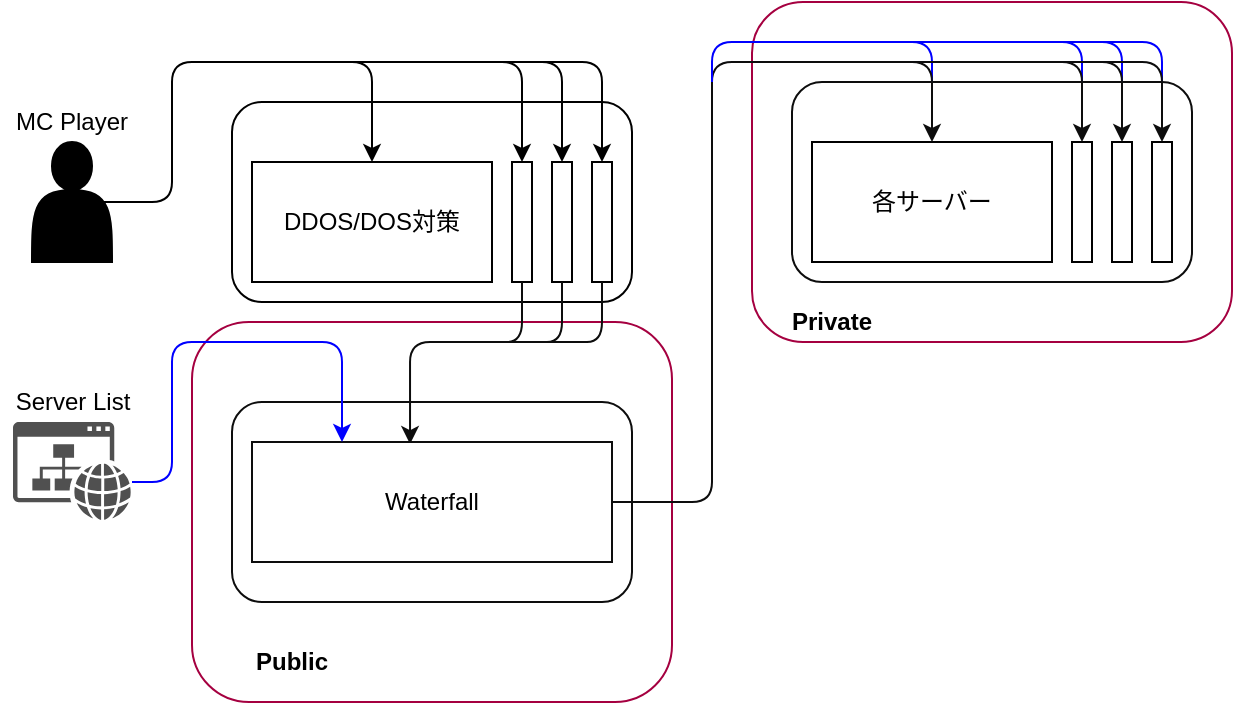 <mxfile>
    <diagram id="mrMzWolGdNlnTmj3GiZR" name="全体構成図">
        <mxGraphModel dx="912" dy="684" grid="1" gridSize="10" guides="1" tooltips="1" connect="1" arrows="1" fold="1" page="1" pageScale="1" pageWidth="827" pageHeight="1169" background="#ffffff" math="0" shadow="0">
            <root>
                <mxCell id="0"/>
                <mxCell id="1" parent="0"/>
                <mxCell id="43" value="" style="rounded=1;whiteSpace=wrap;html=1;strokeColor=#A50040;fontColor=#ffffff;fillColor=none;" parent="1" vertex="1">
                    <mxGeometry x="390" y="140" width="240" height="170" as="geometry"/>
                </mxCell>
                <mxCell id="45" value="" style="rounded=1;whiteSpace=wrap;html=1;strokeColor=#0D0D0D;fontColor=#000000;fillColor=none;" parent="1" vertex="1">
                    <mxGeometry x="410" y="180" width="200" height="100" as="geometry"/>
                </mxCell>
                <mxCell id="41" value="" style="rounded=1;whiteSpace=wrap;html=1;strokeColor=#A50040;fontColor=#ffffff;fillColor=none;" parent="1" vertex="1">
                    <mxGeometry x="110" y="300" width="240" height="190" as="geometry"/>
                </mxCell>
                <mxCell id="19" style="edgeStyle=orthogonalEdgeStyle;rounded=1;sketch=0;jumpStyle=none;orthogonalLoop=1;jettySize=auto;html=1;endSize=6;strokeColor=#000000;strokeWidth=1;fontColor=#000000;exitX=0.9;exitY=0.5;exitDx=0;exitDy=0;exitPerimeter=0;" parent="1" source="3" target="10" edge="1">
                    <mxGeometry relative="1" as="geometry">
                        <mxPoint x="220" y="170" as="targetPoint"/>
                        <Array as="points">
                            <mxPoint x="100" y="240"/>
                            <mxPoint x="100" y="170"/>
                            <mxPoint x="200" y="170"/>
                        </Array>
                    </mxGeometry>
                </mxCell>
                <mxCell id="3" value="" style="shape=actor;whiteSpace=wrap;html=1;rounded=0;strokeColor=#000000;fillColor=#000000;" parent="1" vertex="1">
                    <mxGeometry x="30" y="210" width="40" height="60" as="geometry"/>
                </mxCell>
                <mxCell id="9" value="" style="rounded=1;whiteSpace=wrap;html=1;strokeColor=#000000;fontColor=#000000;fillColor=none;" parent="1" vertex="1">
                    <mxGeometry x="130" y="190" width="200" height="100" as="geometry"/>
                </mxCell>
                <mxCell id="10" value="DDOS/DOS対策" style="rounded=0;whiteSpace=wrap;html=1;strokeColor=#000000;fontColor=#000000;fillColor=#FFFFFF;" parent="1" vertex="1">
                    <mxGeometry x="140" y="220" width="120" height="60" as="geometry"/>
                </mxCell>
                <mxCell id="13" value="" style="rounded=0;whiteSpace=wrap;html=1;strokeColor=#000000;fontColor=#000000;fillColor=#FFFFFF;" parent="1" vertex="1">
                    <mxGeometry x="270" y="220" width="10" height="60" as="geometry"/>
                </mxCell>
                <mxCell id="14" value="" style="rounded=0;whiteSpace=wrap;html=1;strokeColor=#000000;fontColor=#000000;fillColor=#FFFFFF;" parent="1" vertex="1">
                    <mxGeometry x="290" y="220" width="10" height="60" as="geometry"/>
                </mxCell>
                <mxCell id="15" value="" style="rounded=0;whiteSpace=wrap;html=1;strokeColor=#000000;fontColor=#000000;fillColor=#FFFFFF;" parent="1" vertex="1">
                    <mxGeometry x="310" y="220" width="10" height="60" as="geometry"/>
                </mxCell>
                <mxCell id="17" style="edgeStyle=orthogonalEdgeStyle;curved=1;rounded=0;sketch=0;jumpStyle=none;orthogonalLoop=1;jettySize=auto;html=1;exitX=0.5;exitY=1;exitDx=0;exitDy=0;endSize=6;strokeColor=#000000;strokeWidth=1;fontColor=#000000;" parent="1" source="9" target="9" edge="1">
                    <mxGeometry relative="1" as="geometry"/>
                </mxCell>
                <mxCell id="22" value="" style="edgeStyle=segmentEdgeStyle;endArrow=classic;html=1;strokeColor=#000000;strokeWidth=1;fontColor=#000000;entryX=0.5;entryY=0;entryDx=0;entryDy=0;" parent="1" target="13" edge="1">
                    <mxGeometry width="50" height="50" relative="1" as="geometry">
                        <mxPoint x="190" y="170" as="sourcePoint"/>
                        <mxPoint x="240" y="120" as="targetPoint"/>
                    </mxGeometry>
                </mxCell>
                <mxCell id="24" value="" style="edgeStyle=segmentEdgeStyle;endArrow=classic;html=1;strokeColor=#000000;strokeWidth=1;fontColor=#000000;entryX=0.5;entryY=0;entryDx=0;entryDy=0;" parent="1" target="14" edge="1">
                    <mxGeometry width="50" height="50" relative="1" as="geometry">
                        <mxPoint x="260" y="170" as="sourcePoint"/>
                        <mxPoint x="310" y="120" as="targetPoint"/>
                    </mxGeometry>
                </mxCell>
                <mxCell id="25" value="" style="edgeStyle=segmentEdgeStyle;endArrow=classic;html=1;strokeColor=#000000;strokeWidth=1;fontColor=#000000;entryX=0.5;entryY=0;entryDx=0;entryDy=0;" parent="1" target="15" edge="1">
                    <mxGeometry width="50" height="50" relative="1" as="geometry">
                        <mxPoint x="280" y="170" as="sourcePoint"/>
                        <mxPoint x="330" y="120" as="targetPoint"/>
                    </mxGeometry>
                </mxCell>
                <mxCell id="28" value="" style="edgeStyle=segmentEdgeStyle;endArrow=none;html=1;shadow=0;strokeColor=#0D0D0D;fontColor=#000000;endFill=0;exitX=0.5;exitY=1;exitDx=0;exitDy=0;" parent="1" source="13" edge="1">
                    <mxGeometry width="50" height="50" relative="1" as="geometry">
                        <mxPoint x="272" y="280" as="sourcePoint"/>
                        <mxPoint x="260" y="310" as="targetPoint"/>
                        <Array as="points">
                            <mxPoint x="275" y="310"/>
                        </Array>
                    </mxGeometry>
                </mxCell>
                <mxCell id="29" value="" style="edgeStyle=segmentEdgeStyle;endArrow=none;html=1;shadow=0;strokeColor=#0D0D0D;fontColor=#000000;endFill=0;exitX=0.5;exitY=1;exitDx=0;exitDy=0;" parent="1" source="14" edge="1">
                    <mxGeometry width="50" height="50" relative="1" as="geometry">
                        <mxPoint x="290" y="280" as="sourcePoint"/>
                        <mxPoint x="280" y="310" as="targetPoint"/>
                        <Array as="points">
                            <mxPoint x="295" y="310"/>
                        </Array>
                    </mxGeometry>
                </mxCell>
                <mxCell id="33" value="" style="rounded=1;whiteSpace=wrap;html=1;fontColor=#000000;fillColor=none;strokeColor=#0D0D0D;" parent="1" vertex="1">
                    <mxGeometry x="130" y="340" width="200" height="100" as="geometry"/>
                </mxCell>
                <mxCell id="36" value="" style="edgeStyle=segmentEdgeStyle;endArrow=none;html=1;shadow=0;strokeColor=#0D0D0D;fontColor=#000000;endFill=0;exitX=0.5;exitY=1;exitDx=0;exitDy=0;" parent="1" edge="1">
                    <mxGeometry width="50" height="50" relative="1" as="geometry">
                        <mxPoint x="315" y="280" as="sourcePoint"/>
                        <mxPoint x="300" y="310" as="targetPoint"/>
                        <Array as="points">
                            <mxPoint x="315" y="310"/>
                        </Array>
                    </mxGeometry>
                </mxCell>
                <mxCell id="37" value="" style="edgeStyle=elbowEdgeStyle;elbow=vertical;endArrow=classic;html=1;shadow=0;strokeColor=#0D0D0D;fontColor=#000000;entryX=0.439;entryY=0.017;entryDx=0;entryDy=0;entryPerimeter=0;" parent="1" target="38" edge="1">
                    <mxGeometry width="50" height="50" relative="1" as="geometry">
                        <mxPoint x="300" y="310" as="sourcePoint"/>
                        <mxPoint x="210" y="310" as="targetPoint"/>
                        <Array as="points">
                            <mxPoint x="250" y="310"/>
                        </Array>
                    </mxGeometry>
                </mxCell>
                <mxCell id="38" value="Waterfall" style="rounded=0;whiteSpace=wrap;html=1;strokeColor=#0D0D0D;fontColor=#000000;fillColor=#FFFFFF;" parent="1" vertex="1">
                    <mxGeometry x="140" y="360" width="180" height="60" as="geometry"/>
                </mxCell>
                <mxCell id="39" value="" style="edgeStyle=elbowEdgeStyle;elbow=horizontal;endArrow=none;html=1;shadow=0;strokeColor=#0D0D0D;fontColor=#000000;endFill=0;" parent="1" edge="1">
                    <mxGeometry width="50" height="50" relative="1" as="geometry">
                        <mxPoint x="320" y="390" as="sourcePoint"/>
                        <mxPoint x="430" y="170" as="targetPoint"/>
                        <Array as="points">
                            <mxPoint x="370" y="280"/>
                            <mxPoint x="400" y="170"/>
                            <mxPoint x="400" y="170"/>
                        </Array>
                    </mxGeometry>
                </mxCell>
                <mxCell id="42" value="&lt;b&gt;Public&lt;/b&gt;" style="text;html=1;strokeColor=none;fillColor=none;align=center;verticalAlign=middle;whiteSpace=wrap;rounded=0;fontColor=#000000;" parent="1" vertex="1">
                    <mxGeometry x="140" y="460" width="40" height="20" as="geometry"/>
                </mxCell>
                <mxCell id="44" value="&lt;b&gt;Private&lt;/b&gt;" style="text;html=1;strokeColor=none;fillColor=none;align=center;verticalAlign=middle;whiteSpace=wrap;rounded=0;fontColor=#000000;" parent="1" vertex="1">
                    <mxGeometry x="410" y="290" width="40" height="20" as="geometry"/>
                </mxCell>
                <mxCell id="46" value="各サーバー" style="rounded=0;whiteSpace=wrap;html=1;strokeColor=#000000;fontColor=#000000;fillColor=#FFFFFF;" parent="1" vertex="1">
                    <mxGeometry x="420" y="210" width="120" height="60" as="geometry"/>
                </mxCell>
                <mxCell id="47" value="" style="rounded=0;whiteSpace=wrap;html=1;strokeColor=#000000;fontColor=#000000;fillColor=#FFFFFF;" parent="1" vertex="1">
                    <mxGeometry x="550" y="210" width="10" height="60" as="geometry"/>
                </mxCell>
                <mxCell id="48" value="" style="rounded=0;whiteSpace=wrap;html=1;strokeColor=#000000;fontColor=#000000;fillColor=#FFFFFF;" parent="1" vertex="1">
                    <mxGeometry x="570" y="210" width="10" height="60" as="geometry"/>
                </mxCell>
                <mxCell id="49" value="" style="rounded=0;whiteSpace=wrap;html=1;strokeColor=#000000;fontColor=#000000;fillColor=#FFFFFF;" parent="1" vertex="1">
                    <mxGeometry x="590" y="210" width="10" height="60" as="geometry"/>
                </mxCell>
                <mxCell id="50" value="MC Player" style="text;html=1;strokeColor=none;fillColor=none;align=center;verticalAlign=middle;whiteSpace=wrap;rounded=0;fontColor=#000000;" parent="1" vertex="1">
                    <mxGeometry x="20" y="190" width="60" height="20" as="geometry"/>
                </mxCell>
                <mxCell id="51" value="" style="pointerEvents=1;shadow=0;dashed=0;html=1;strokeColor=none;fillColor=#505050;labelPosition=center;verticalLabelPosition=bottom;verticalAlign=top;outlineConnect=0;align=center;shape=mxgraph.office.concepts.website;fontColor=#000000;" parent="1" vertex="1">
                    <mxGeometry x="20.5" y="350" width="59" height="49" as="geometry"/>
                </mxCell>
                <mxCell id="52" value="Server List" style="text;html=1;strokeColor=none;fillColor=none;align=center;verticalAlign=middle;whiteSpace=wrap;rounded=0;fontColor=#000000;" parent="1" vertex="1">
                    <mxGeometry x="14.75" y="330" width="70.5" height="20" as="geometry"/>
                </mxCell>
                <mxCell id="53" value="" style="edgeStyle=elbowEdgeStyle;elbow=vertical;endArrow=none;html=1;shadow=0;fontColor=#000000;endFill=0;strokeColor=#0000FF;" parent="1" edge="1">
                    <mxGeometry width="50" height="50" relative="1" as="geometry">
                        <mxPoint x="80" y="380" as="sourcePoint"/>
                        <mxPoint x="100" y="330" as="targetPoint"/>
                        <Array as="points">
                            <mxPoint x="100" y="380"/>
                        </Array>
                    </mxGeometry>
                </mxCell>
                <mxCell id="54" value="" style="edgeStyle=elbowEdgeStyle;elbow=vertical;endArrow=classic;html=1;shadow=0;fontColor=#000000;entryX=0.25;entryY=0;entryDx=0;entryDy=0;strokeColor=#0000FF;" parent="1" target="38" edge="1">
                    <mxGeometry width="50" height="50" relative="1" as="geometry">
                        <mxPoint x="100" y="330" as="sourcePoint"/>
                        <mxPoint x="150" y="280" as="targetPoint"/>
                        <Array as="points">
                            <mxPoint x="140" y="310"/>
                        </Array>
                    </mxGeometry>
                </mxCell>
                <mxCell id="59" value="" style="edgeStyle=elbowEdgeStyle;elbow=vertical;endArrow=none;html=1;shadow=0;fontColor=#000000;strokeColor=#0000FF;endFill=0;" parent="1" edge="1">
                    <mxGeometry width="50" height="50" relative="1" as="geometry">
                        <mxPoint x="370" y="180" as="sourcePoint"/>
                        <mxPoint x="480" y="180" as="targetPoint"/>
                        <Array as="points">
                            <mxPoint x="380" y="160"/>
                        </Array>
                    </mxGeometry>
                </mxCell>
                <mxCell id="60" value="" style="edgeStyle=elbowEdgeStyle;elbow=vertical;endArrow=none;html=1;shadow=0;fontColor=#000000;strokeColor=#0000FF;endFill=0;" parent="1" edge="1">
                    <mxGeometry width="50" height="50" relative="1" as="geometry">
                        <mxPoint x="445" y="160" as="sourcePoint"/>
                        <mxPoint x="555" y="180" as="targetPoint"/>
                        <Array as="points">
                            <mxPoint x="475" y="160"/>
                        </Array>
                    </mxGeometry>
                </mxCell>
                <mxCell id="61" value="" style="edgeStyle=elbowEdgeStyle;elbow=vertical;endArrow=none;html=1;shadow=0;fontColor=#000000;strokeColor=#0000FF;endFill=0;" parent="1" edge="1">
                    <mxGeometry width="50" height="50" relative="1" as="geometry">
                        <mxPoint x="462.5" y="160" as="sourcePoint"/>
                        <mxPoint x="575" y="180" as="targetPoint"/>
                        <Array as="points">
                            <mxPoint x="492.5" y="160"/>
                        </Array>
                    </mxGeometry>
                </mxCell>
                <mxCell id="62" value="" style="edgeStyle=elbowEdgeStyle;elbow=vertical;endArrow=none;html=1;shadow=0;fontColor=#000000;strokeColor=#0000FF;endFill=0;" parent="1" edge="1">
                    <mxGeometry width="50" height="50" relative="1" as="geometry">
                        <mxPoint x="482.5" y="160" as="sourcePoint"/>
                        <mxPoint x="595" y="180" as="targetPoint"/>
                        <Array as="points">
                            <mxPoint x="512.5" y="160"/>
                        </Array>
                    </mxGeometry>
                </mxCell>
                <mxCell id="40" value="" style="edgeStyle=elbowEdgeStyle;elbow=vertical;endArrow=classic;html=1;shadow=0;strokeColor=#0D0D0D;fontColor=#000000;entryX=0.5;entryY=0;entryDx=0;entryDy=0;" parent="1" target="46" edge="1">
                    <mxGeometry width="50" height="50" relative="1" as="geometry">
                        <mxPoint x="430" y="170" as="sourcePoint"/>
                        <mxPoint x="470" y="200" as="targetPoint"/>
                        <Array as="points">
                            <mxPoint x="460" y="170"/>
                        </Array>
                    </mxGeometry>
                </mxCell>
                <mxCell id="55" value="" style="edgeStyle=elbowEdgeStyle;elbow=vertical;endArrow=classic;html=1;shadow=0;strokeColor=#0D0D0D;fontColor=#000000;entryX=0.5;entryY=0;entryDx=0;entryDy=0;" parent="1" target="47" edge="1">
                    <mxGeometry width="50" height="50" relative="1" as="geometry">
                        <mxPoint x="450" y="170" as="sourcePoint"/>
                        <mxPoint x="480" y="210" as="targetPoint"/>
                        <Array as="points">
                            <mxPoint x="555" y="170"/>
                        </Array>
                    </mxGeometry>
                </mxCell>
                <mxCell id="57" value="" style="edgeStyle=elbowEdgeStyle;elbow=vertical;endArrow=classic;html=1;shadow=0;strokeColor=#0D0D0D;fontColor=#000000;entryX=0.5;entryY=0;entryDx=0;entryDy=0;" parent="1" target="49" edge="1">
                    <mxGeometry width="50" height="50" relative="1" as="geometry">
                        <mxPoint x="480" y="170" as="sourcePoint"/>
                        <mxPoint x="595" y="210" as="targetPoint"/>
                        <Array as="points">
                            <mxPoint x="540" y="170"/>
                            <mxPoint x="510" y="170"/>
                        </Array>
                    </mxGeometry>
                </mxCell>
                <mxCell id="56" value="" style="edgeStyle=elbowEdgeStyle;elbow=vertical;endArrow=classic;html=1;shadow=0;strokeColor=#0D0D0D;fontColor=#000000;" parent="1" edge="1">
                    <mxGeometry width="50" height="50" relative="1" as="geometry">
                        <mxPoint x="465" y="170" as="sourcePoint"/>
                        <mxPoint x="575" y="210" as="targetPoint"/>
                        <Array as="points">
                            <mxPoint x="495" y="170"/>
                        </Array>
                    </mxGeometry>
                </mxCell>
            </root>
        </mxGraphModel>
    </diagram>
    <diagram id="ONXd7iCTu0PPgMoABCO2" name="【新】全体構成図">
        <mxGraphModel dx="912" dy="684" grid="1" gridSize="10" guides="1" tooltips="1" connect="1" arrows="1" fold="1" page="1" pageScale="1" pageWidth="827" pageHeight="1169" math="0" shadow="0">
            <root>
                <mxCell id="HAkv7XzzLV0DCF3f_GL0-0"/>
                <mxCell id="HAkv7XzzLV0DCF3f_GL0-1" parent="HAkv7XzzLV0DCF3f_GL0-0"/>
                <mxCell id="HAkv7XzzLV0DCF3f_GL0-2" value="" style="rounded=1;whiteSpace=wrap;html=1;fillColor=none;" vertex="1" parent="HAkv7XzzLV0DCF3f_GL0-1">
                    <mxGeometry x="9" y="10" width="131" height="1150" as="geometry"/>
                </mxCell>
                <mxCell id="HAkv7XzzLV0DCF3f_GL0-3" value="" style="shape=actor;whiteSpace=wrap;html=1;fillColor=#FFFFFF;" vertex="1" parent="HAkv7XzzLV0DCF3f_GL0-1">
                    <mxGeometry x="54.5" y="40" width="40" height="60" as="geometry"/>
                </mxCell>
            </root>
        </mxGraphModel>
    </diagram>
</mxfile>